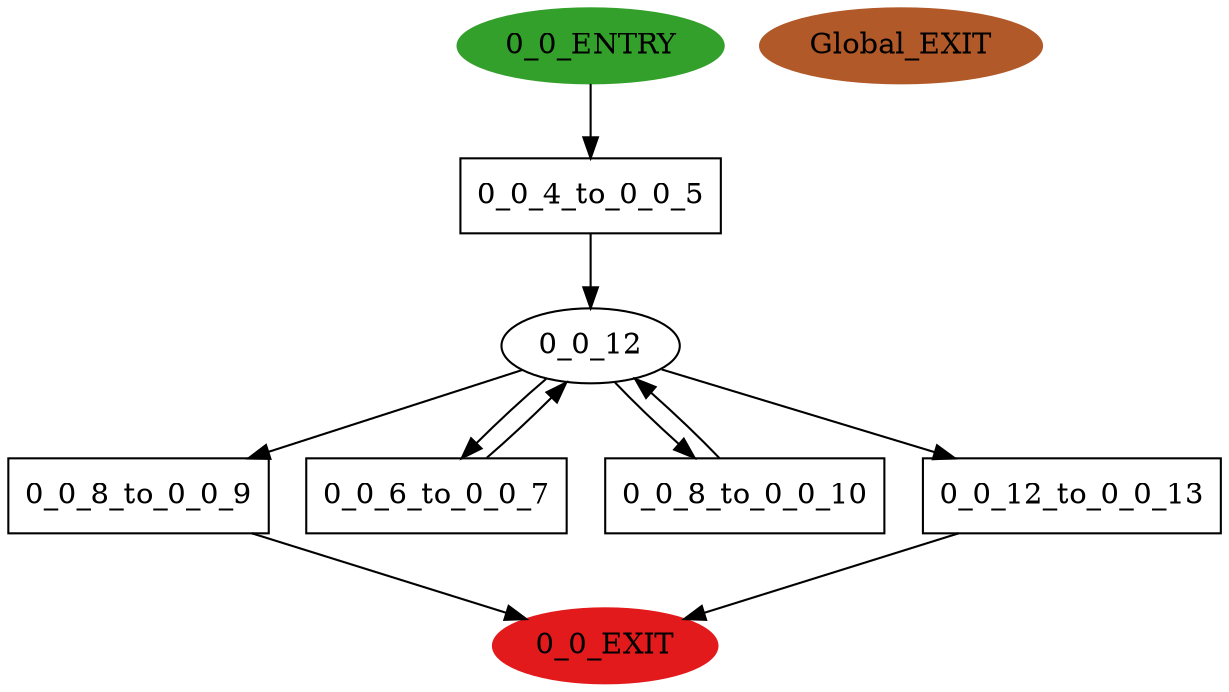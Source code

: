 digraph model { 
compound=true; 
node  [style="filled", colorscheme="paired12"];  "0_0_EXIT" [shape=ellipse, color=6, style=filled];
  "0_0_12" [shape=ellipse, style=""];
  "Global_EXIT" [shape=ellipse, color=12, style=filled];
  "0_0_ENTRY" [shape=ellipse, color=4, style=filled];
  "0_0_4_to_0_0_5" [shape=box, style=""];
  "0_0_4_to_0_0_5" [label="0_0_4_to_0_0_5\n"];
  "0_0_8_to_0_0_9" [shape=box, style=""];
  "0_0_8_to_0_0_9" [label="0_0_8_to_0_0_9\n"];
  "0_0_6_to_0_0_7" [shape=box, style=""];
  "0_0_6_to_0_0_7" [label="0_0_6_to_0_0_7\n"];
  "0_0_8_to_0_0_10" [shape=box, style=""];
  "0_0_8_to_0_0_10" [label="0_0_8_to_0_0_10\n"];
  "0_0_12_to_0_0_13" [shape=box, style=""];
  "0_0_12_to_0_0_13" [label="0_0_12_to_0_0_13\n"];
  "0_0_ENTRY" -> "0_0_4_to_0_0_5" [label="", arrowhead="normal"];
  "0_0_8_to_0_0_10" -> "0_0_12" [label="", arrowhead="normal"];
  "0_0_12" -> "0_0_8_to_0_0_10" [label="", arrowhead="normal"];
  "0_0_12_to_0_0_13" -> "0_0_EXIT" [label="", arrowhead="normal"];
  "0_0_12" -> "0_0_8_to_0_0_9" [label="", arrowhead="normal"];
  "0_0_12" -> "0_0_12_to_0_0_13" [label="", arrowhead="normal"];
  "0_0_6_to_0_0_7" -> "0_0_12" [label="", arrowhead="normal"];
  "0_0_12" -> "0_0_6_to_0_0_7" [label="", arrowhead="normal"];
  "0_0_4_to_0_0_5" -> "0_0_12" [label="", arrowhead="normal"];
  "0_0_8_to_0_0_9" -> "0_0_EXIT" [label="", arrowhead="normal"];
}
